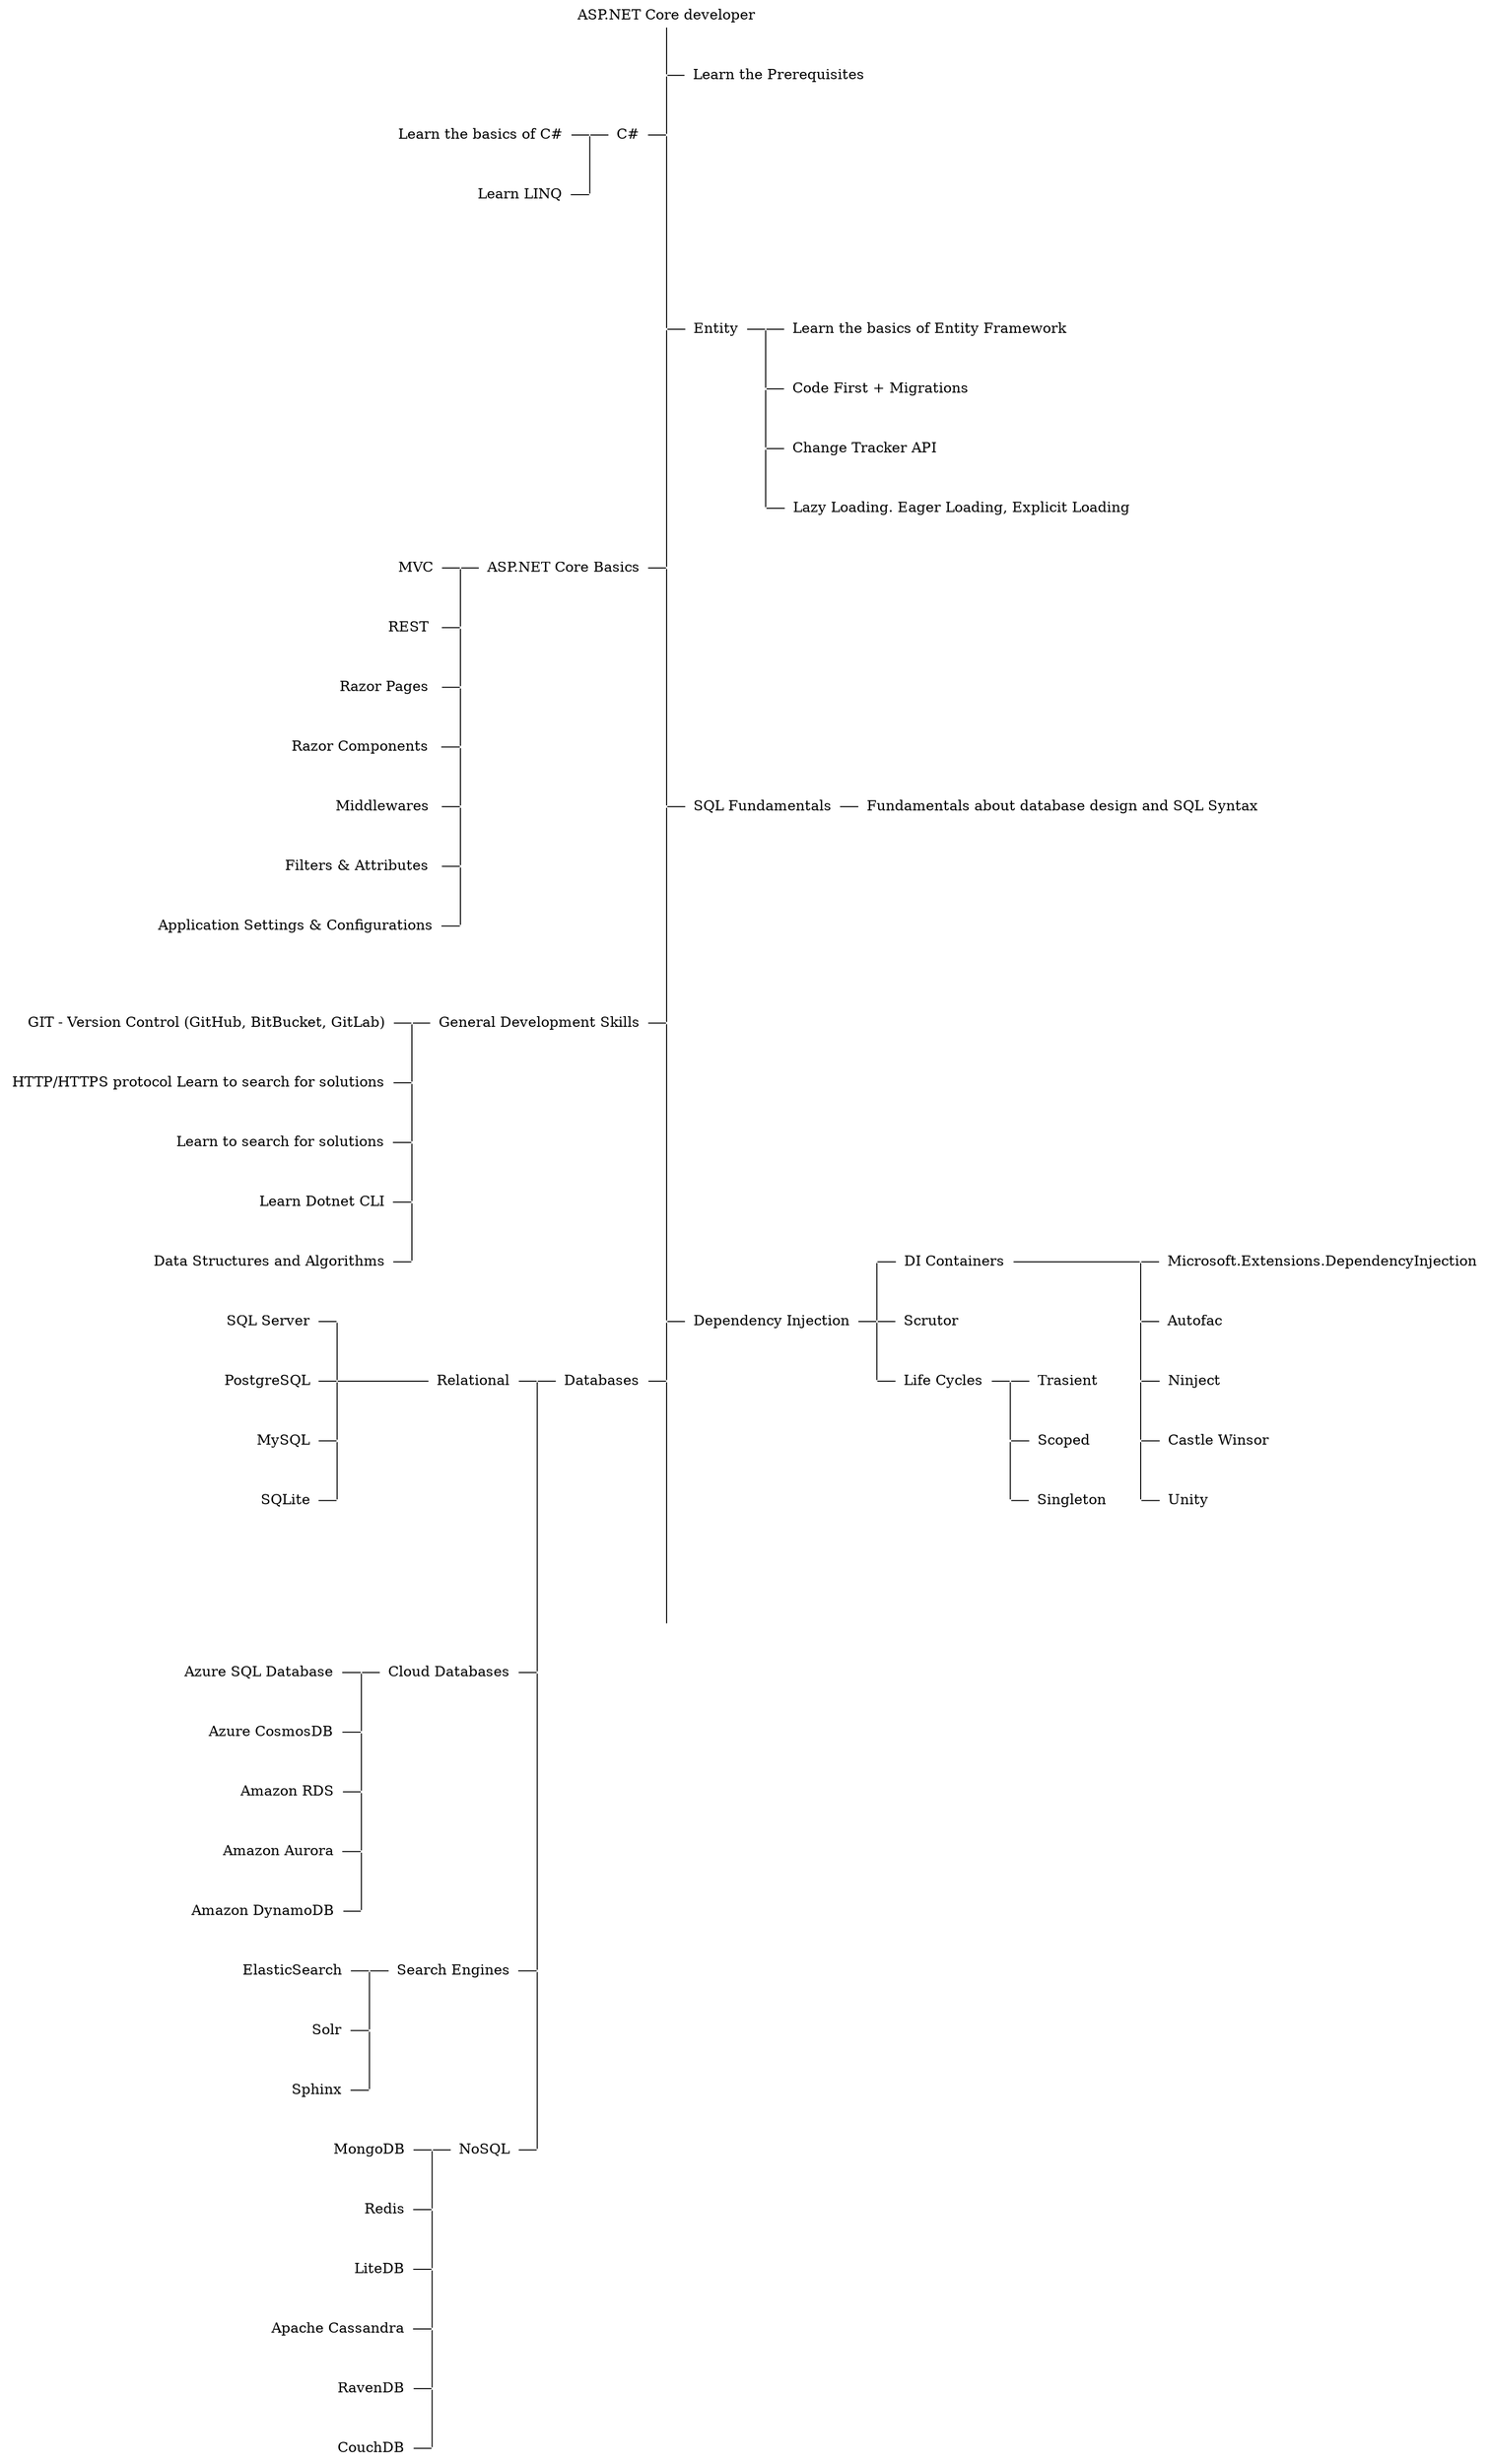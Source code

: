 digraph learning_roadmap {
    node[shape=none, width=0, height=0, label=""];
    edge[dir=none];

    subgraph main_group {
        main0 [label = "ASP.NET Core developer"]
        prerequisites [label = "Learn the Prerequisites"]

        main0 -> main1 
        main1 -> main2 
        main2 -> main3 [minlen=4] 
        main3 -> main4 [minlen=4] 
        main4 -> main5 [minlen=4] 

        main5 -> main6 [minlen=4]
        main6 -> main7 [minlen=5]
        main7 -> main8 [minlen=1]
        main8 -> main9 [minlen=5]
        
        {rank=same; main1 -> prerequisites}
        {rank=same; cs -> main2}
        {rank=same;  main3 -> ef}

        {rank=same;  asp -> main4}
        {rank=same;  main5 -> sql}
        {rank=same;  general_skill -> main6}
        {rank=same;  main7-> di}
        {rank=same;  db -> main8}
    }

    subgraph cs_group {
        cs [label = "C#"]
        cs_basic [label = "Learn the basics of C#"]
        linq [label = "Learn LINQ"]

        cs1 -> cs2 
        {rank=same; cs1 ->  cs}
        {rank=same; cs_basic ->  cs1}
        {rank=same; linq -> cs2}
    }

    subgraph ef_group {
        ef [label = "Entity"]

        ef_basic [label = "Learn the basics of Entity Framework"]
        ef_code_first [label = "Code First + Migrations"]
        ef_tracking [label = "Change Tracker API"]
        ef_loading [label = "Lazy Loading. Eager Loading, Explicit Loading"]

        ef1 -> ef2 -> ef3 -> ef4 
        {rank=same; ef -> ef1}
        {rank=same; ef1 ->  ef_basic}
        {rank=same; ef2 ->  ef_code_first}
        {rank=same; ef3 -> ef_tracking}
        {rank=same; ef4 -> ef_loading}
    }

    subgraph asp_group {
        asp [label="ASP.NET Core Basics"]

        mvc [label="MVC"]
        rest [label="REST "]
        razor_page [label="Razor Pages "]
        razor_component [label="Razor Components "]
        middlewares [label="Middlewares "]
        filter [label="Filters & Attributes "]
        setting [label="Application Settings & Configurations"]

        asp1 -> asp2 -> asp3 -> asp4 -> asp5 -> asp6 -> asp7

        {rank=same; asp1 -> asp}
        {rank=same; mvc -> asp1}
        {rank=same; rest -> asp2}
        {rank=same; razor_page ->  asp3}
        {rank=same; razor_component -> asp4}
        {rank=same; middlewares -> asp5}
        {rank=same; filter -> asp6}
        {rank=same; setting -> asp7}
    }

    subgraph sql_group {
        sql [label="SQL Fundamentals"]
        sql_basic [label="Fundamentals about database design and SQL Syntax"]

        {rank=same; sql -> sql_basic}
    }

    subgraph general_skill_group {
        general_skill [label="General Development Skills"]
        git [label="GIT - Version Control (GitHub, BitBucket, GitLab)"]
        http [label="HTTP/HTTPS protocol Learn to search for solutions"]
        search [label="Learn to search for solutions"]
        dotnet_cli [label="Learn Dotnet CLI"]
        data_structure [label="Data Structures and Algorithms"]

        general1 -> general2 -> general3 -> general4 -> general5

        {rank=same; general1 -> general_skill}
        {rank=same; git -> general1}
        {rank=same; http -> general2}
        {rank=same; search -> general3}
        {rank=same; dotnet_cli -> general4}
        {rank=same; data_structure -> general5}
    }  

    subgraph diGroup{
        di [label="Dependency Injection"]
        di_containers [label="DI Containers"]
        scrutor [label="Scrutor"]
        life_cycles [label="Life Cycles"]

        di1 -> di2 -> di3 
        {rank=same; di -> di2}
        {rank=same; di1 -> di_containers}
        {rank=same; di2 -> scrutor}
        {rank=same; di3 -> life_cycles}

        # DI Frameworks
        ms_di [label="Microsoft.Extensions.DependencyInjection"]
        autofac [label="Autofac"]
        ninject [label="Ninject"]
        castle_winsor [label="Castle Winsor"]
        unity [label="Unity"]

        di_container1 -> di_container2 -> di_container3 ->di_container4 -> di_container5

        {rank=same; di_containers -> di_container1 [minlen=7] }
        {rank=same; di_container1 -> ms_di}
        {rank=same; di_container2 -> autofac}
        {rank=same; di_container3 -> ninject}
        {rank=same; di_container4 -> castle_winsor}
        {rank=same; di_container5 -> unity}

        # Scope
        trasient [label="Trasient"]
        scoped [label="Scoped"]
        singleton [label="Singleton"]

        life_cycle1 -> life_cycle2 -> life_cycle3

        {rank=same; life_cycles -> life_cycle1}
        {rank=same; life_cycle1 -> trasient}
        {rank=same; life_cycle2 -> scoped}
        {rank=same; life_cycle3 -> singleton}
    }

    subgraph db {
        db [label="Databases"]
        relational_db [label="Relational"]
        cloud_db [label="Cloud Databases"]
        search_engine [label="Search Engines"]
        no_sql [label="NoSQL"]

        db1 -> db2 [minlen=6]
        db2 -> db3 [minlen=5]
        db3 ->  db4 [minlen=3]

        {rank=same; db1 -> db}
        {rank=same; relational_db -> db1}
        {rank=same; cloud_db -> db2}
        {rank=same; search_engine -> db3}
        {rank=same; no_sql -> db4}

        # Relational databases
        sql_server [label="SQL Server"]
        postgresql [label="PostgreSQL"]
        mysql [label="MySQL"]
        sqlite [label="SQLite"]

        relational_db1 -> relational_db2 -> relational_db3 -> relational_db4

        {rank=same; relational_db2 -> relational_db [minlen=5] }
        {rank=same; sql_server -> relational_db1}
        {rank=same; postgresql -> relational_db2}
        {rank=same; mysql -> relational_db3}
        {rank=same; sqlite -> relational_db4}

        # Cloud Databases
        azure_sql_database [label="Azure SQL Database"]
        cosmos_db [label="Azure CosmosDB"]
        rds [label="Amazon RDS"]
        aurora [label="Amazon Aurora"]
        dynamo_db [label="Amazon DynamoDB"]

        cloud_db1 -> cloud_db2 -> cloud_db3 -> cloud_db4 -> cloud_db5

        {rank=same; cloud_db1 -> cloud_db}
        {rank=same; azure_sql_database -> cloud_db1}
        {rank=same; cosmos_db -> cloud_db2}
        {rank=same; rds -> cloud_db3}
        {rank=same; aurora -> cloud_db4}
        {rank=same; dynamo_db -> cloud_db5}

        # Search Engines
        elastic_search [label="ElasticSearch"]
        solr [label="Solr"]
        sphinx [label="Sphinx"]

        search1 -> search2 -> search3

        {rank=same; search1 -> search_engine}
        {rank=same; elastic_search -> search1}
        {rank=same; solr -> search2}
        {rank=same; sphinx -> search3}

        # NoSQL
        mongo_db [label="MongoDB"]
        redis [label="Redis"]
        lite_db [label="LiteDB"]
        cassandra [label="Apache Cassandra"]
        raven_db [label="RavenDB"]
        couch_db [label="CouchDB"]

        no_sql1 -> no_sql2 -> no_sql3 -> no_sql4 -> no_sql5 -> no_sql6

        {rank=same; no_sql1 -> no_sql}
        {rank=same; mongo_db -> no_sql1}
        {rank=same; redis -> no_sql2}
        {rank=same; lite_db -> no_sql3}
        {rank=same; cassandra -> no_sql4}
        {rank=same; raven_db -> no_sql5}
        {rank=same; couch_db -> no_sql6}
    }
}
